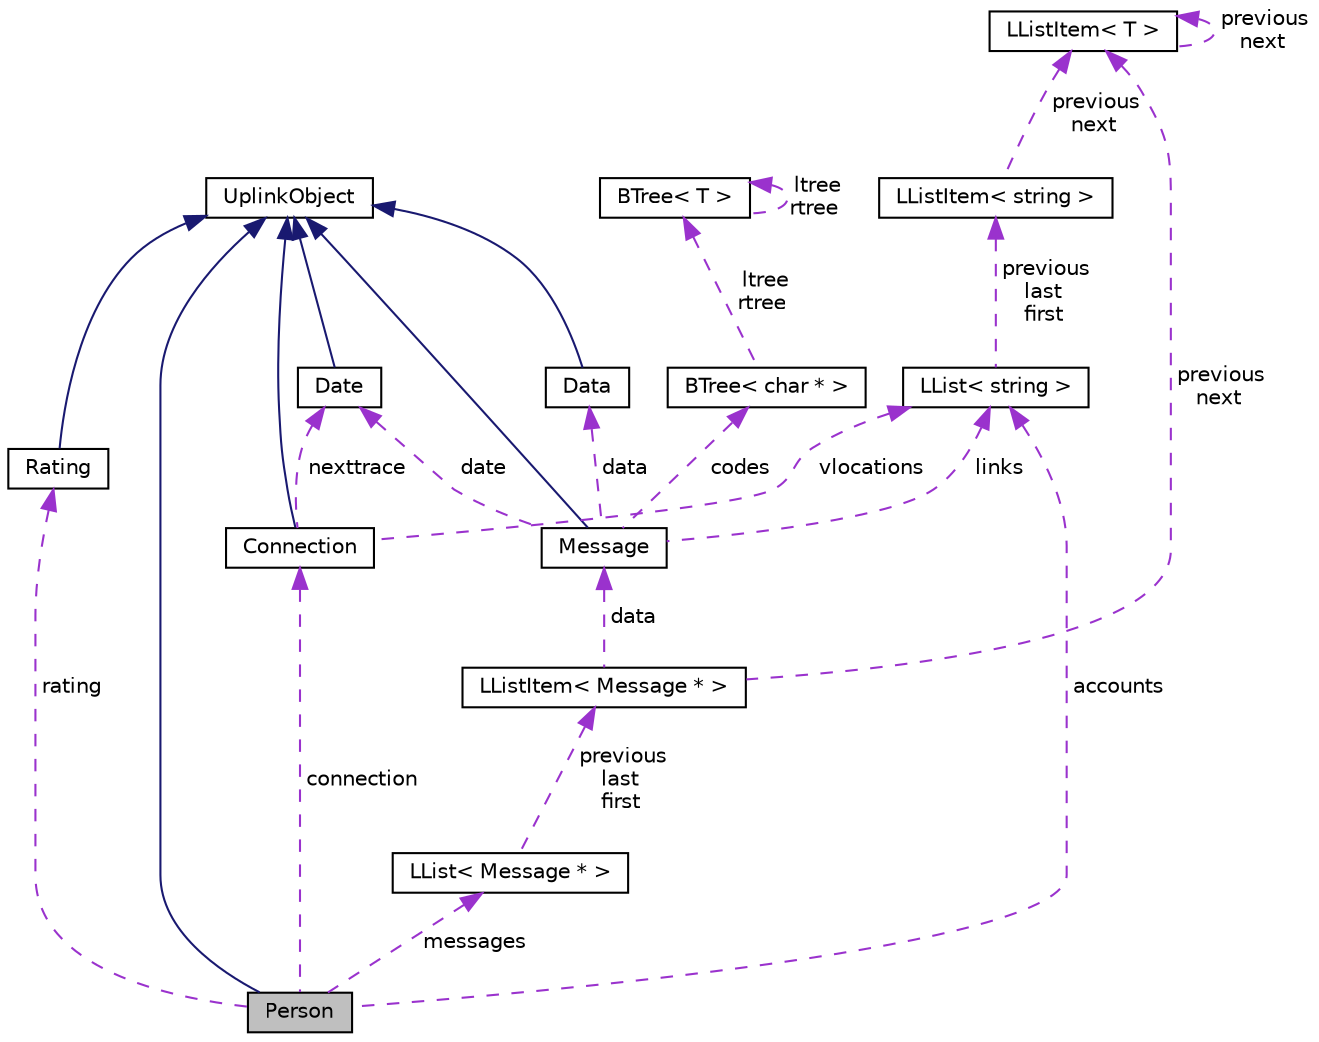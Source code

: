 digraph "Person"
{
 // LATEX_PDF_SIZE
  edge [fontname="Helvetica",fontsize="10",labelfontname="Helvetica",labelfontsize="10"];
  node [fontname="Helvetica",fontsize="10",shape=record];
  Node1 [label="Person",height=0.2,width=0.4,color="black", fillcolor="grey75", style="filled", fontcolor="black",tooltip=" "];
  Node2 -> Node1 [dir="back",color="midnightblue",fontsize="10",style="solid",fontname="Helvetica"];
  Node2 [label="UplinkObject",height=0.2,width=0.4,color="black", fillcolor="white", style="filled",URL="$classUplinkObject.html",tooltip="UplinkObject base class."];
  Node3 -> Node1 [dir="back",color="darkorchid3",fontsize="10",style="dashed",label=" accounts" ,fontname="Helvetica"];
  Node3 [label="LList\< string \>",height=0.2,width=0.4,color="black", fillcolor="white", style="filled",URL="$classLList.html",tooltip=" "];
  Node4 -> Node3 [dir="back",color="darkorchid3",fontsize="10",style="dashed",label=" previous\nlast\nfirst" ,fontname="Helvetica"];
  Node4 [label="LListItem\< string \>",height=0.2,width=0.4,color="black", fillcolor="white", style="filled",URL="$classLListItem.html",tooltip=" "];
  Node5 -> Node4 [dir="back",color="darkorchid3",fontsize="10",style="dashed",label=" previous\nnext" ,fontname="Helvetica"];
  Node5 [label="LListItem\< T \>",height=0.2,width=0.4,color="black", fillcolor="white", style="filled",URL="$classLListItem.html",tooltip=" "];
  Node5 -> Node5 [dir="back",color="darkorchid3",fontsize="10",style="dashed",label=" previous\nnext" ,fontname="Helvetica"];
  Node6 -> Node1 [dir="back",color="darkorchid3",fontsize="10",style="dashed",label=" messages" ,fontname="Helvetica"];
  Node6 [label="LList\< Message * \>",height=0.2,width=0.4,color="black", fillcolor="white", style="filled",URL="$classLList.html",tooltip=" "];
  Node7 -> Node6 [dir="back",color="darkorchid3",fontsize="10",style="dashed",label=" previous\nlast\nfirst" ,fontname="Helvetica"];
  Node7 [label="LListItem\< Message * \>",height=0.2,width=0.4,color="black", fillcolor="white", style="filled",URL="$classLListItem.html",tooltip=" "];
  Node5 -> Node7 [dir="back",color="darkorchid3",fontsize="10",style="dashed",label=" previous\nnext" ,fontname="Helvetica"];
  Node8 -> Node7 [dir="back",color="darkorchid3",fontsize="10",style="dashed",label=" data" ,fontname="Helvetica"];
  Node8 [label="Message",height=0.2,width=0.4,color="black", fillcolor="white", style="filled",URL="$classMessage.html",tooltip=" "];
  Node2 -> Node8 [dir="back",color="midnightblue",fontsize="10",style="solid",fontname="Helvetica"];
  Node3 -> Node8 [dir="back",color="darkorchid3",fontsize="10",style="dashed",label=" links" ,fontname="Helvetica"];
  Node9 -> Node8 [dir="back",color="darkorchid3",fontsize="10",style="dashed",label=" data" ,fontname="Helvetica"];
  Node9 [label="Data",height=0.2,width=0.4,color="black", fillcolor="white", style="filled",URL="$classData.html",tooltip=" "];
  Node2 -> Node9 [dir="back",color="midnightblue",fontsize="10",style="solid",fontname="Helvetica"];
  Node10 -> Node8 [dir="back",color="darkorchid3",fontsize="10",style="dashed",label=" date" ,fontname="Helvetica"];
  Node10 [label="Date",height=0.2,width=0.4,color="black", fillcolor="white", style="filled",URL="$classDate.html",tooltip=" "];
  Node2 -> Node10 [dir="back",color="midnightblue",fontsize="10",style="solid",fontname="Helvetica"];
  Node11 -> Node8 [dir="back",color="darkorchid3",fontsize="10",style="dashed",label=" codes" ,fontname="Helvetica"];
  Node11 [label="BTree\< char * \>",height=0.2,width=0.4,color="black", fillcolor="white", style="filled",URL="$classBTree.html",tooltip=" "];
  Node12 -> Node11 [dir="back",color="darkorchid3",fontsize="10",style="dashed",label=" ltree\nrtree" ,fontname="Helvetica"];
  Node12 [label="BTree\< T \>",height=0.2,width=0.4,color="black", fillcolor="white", style="filled",URL="$classBTree.html",tooltip=" "];
  Node12 -> Node12 [dir="back",color="darkorchid3",fontsize="10",style="dashed",label=" ltree\nrtree" ,fontname="Helvetica"];
  Node13 -> Node1 [dir="back",color="darkorchid3",fontsize="10",style="dashed",label=" rating" ,fontname="Helvetica"];
  Node13 [label="Rating",height=0.2,width=0.4,color="black", fillcolor="white", style="filled",URL="$classRating.html",tooltip=" "];
  Node2 -> Node13 [dir="back",color="midnightblue",fontsize="10",style="solid",fontname="Helvetica"];
  Node14 -> Node1 [dir="back",color="darkorchid3",fontsize="10",style="dashed",label=" connection" ,fontname="Helvetica"];
  Node14 [label="Connection",height=0.2,width=0.4,color="black", fillcolor="white", style="filled",URL="$classConnection.html",tooltip=" "];
  Node2 -> Node14 [dir="back",color="midnightblue",fontsize="10",style="solid",fontname="Helvetica"];
  Node3 -> Node14 [dir="back",color="darkorchid3",fontsize="10",style="dashed",label=" vlocations" ,fontname="Helvetica"];
  Node10 -> Node14 [dir="back",color="darkorchid3",fontsize="10",style="dashed",label=" nexttrace" ,fontname="Helvetica"];
}
